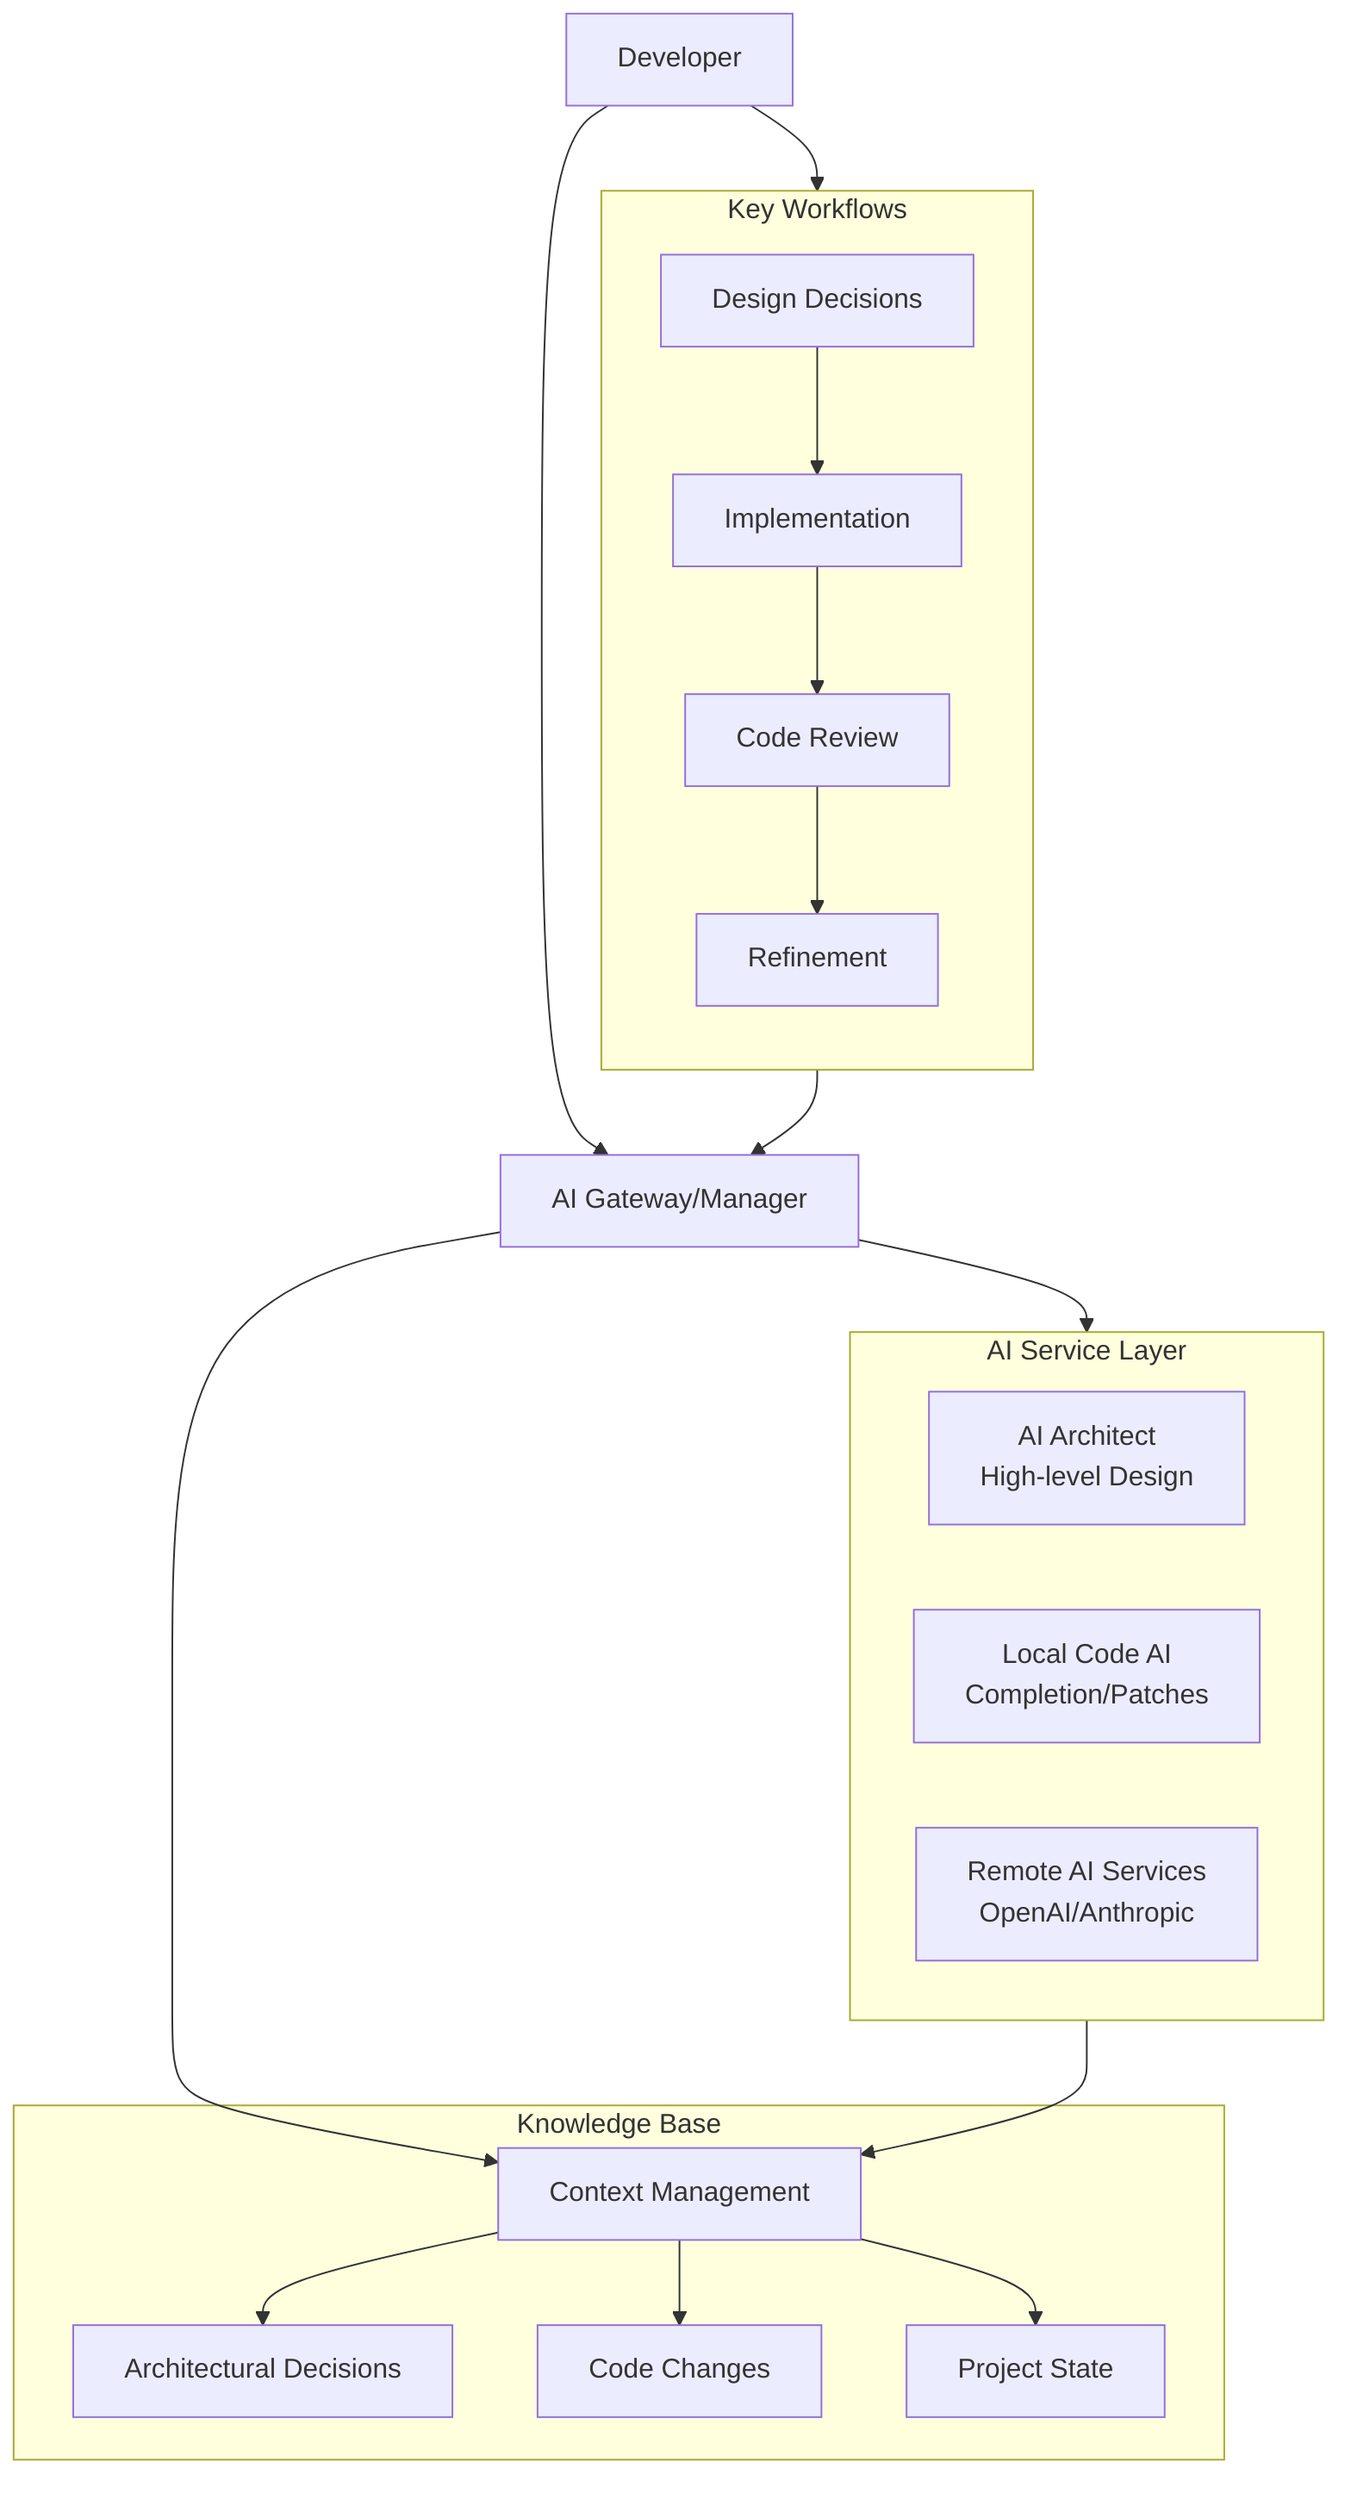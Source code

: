 flowchart TB
    Dev[Developer] --> Gateway[AI Gateway/Manager]
    Gateway --> Context[Context Management]
    
    subgraph AI_Services [AI Service Layer]
        Architect[AI Architect\nHigh-level Design] 
        Local[Local Code AI\nCompletion/Patches]
        Remote[Remote AI Services\nOpenAI/Anthropic]
    end
    
    subgraph Knowledge [Knowledge Base]
        Context --> Decisions[Architectural Decisions]
        Context --> Changes[Code Changes]
        Context --> State[Project State]
    end
    
    Gateway --> AI_Services
    AI_Services --> Context
    
    subgraph Workflows [Key Workflows]
        direction TB
        Design[Design Decisions] --> Implementation[Implementation]
        Implementation --> Review[Code Review]
        Review --> Refinement[Refinement]
    end
    
    Dev --> Workflows
    Workflows --> Gateway